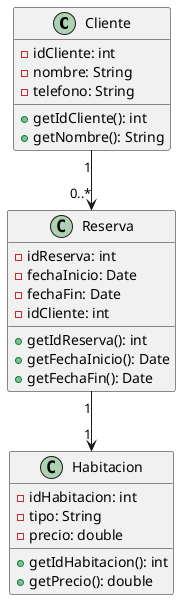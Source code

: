 @startuml hotel
class Cliente {
    - idCliente: int
    - nombre: String
    - telefono: String
    + getIdCliente(): int
    + getNombre(): String
}

class Reserva {
    - idReserva: int
    - fechaInicio: Date
    - fechaFin: Date
    - idCliente: int
    + getIdReserva(): int
    + getFechaInicio(): Date
    + getFechaFin(): Date
}

class Habitacion {
    - idHabitacion: int
    - tipo: String
    - precio: double
    + getIdHabitacion(): int
    + getPrecio(): double
}

Cliente "1" --> "0..*" Reserva
Reserva "1" --> "1" Habitacion
@enduml
